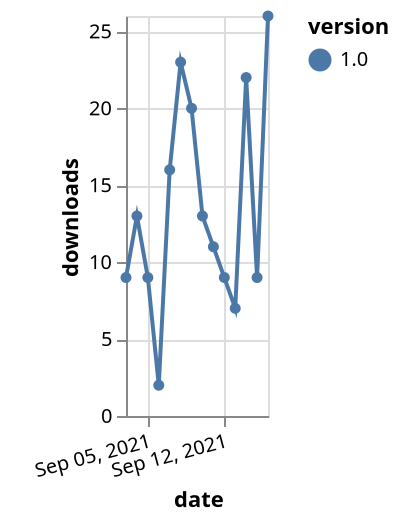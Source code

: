 {"$schema": "https://vega.github.io/schema/vega-lite/v5.json", "description": "A simple bar chart with embedded data.", "data": {"values": [{"date": "2021-09-03", "total": 20463, "delta": 9, "version": "1.0"}, {"date": "2021-09-04", "total": 20476, "delta": 13, "version": "1.0"}, {"date": "2021-09-05", "total": 20485, "delta": 9, "version": "1.0"}, {"date": "2021-09-06", "total": 20487, "delta": 2, "version": "1.0"}, {"date": "2021-09-07", "total": 20503, "delta": 16, "version": "1.0"}, {"date": "2021-09-08", "total": 20526, "delta": 23, "version": "1.0"}, {"date": "2021-09-09", "total": 20546, "delta": 20, "version": "1.0"}, {"date": "2021-09-10", "total": 20559, "delta": 13, "version": "1.0"}, {"date": "2021-09-11", "total": 20570, "delta": 11, "version": "1.0"}, {"date": "2021-09-12", "total": 20579, "delta": 9, "version": "1.0"}, {"date": "2021-09-13", "total": 20586, "delta": 7, "version": "1.0"}, {"date": "2021-09-14", "total": 20608, "delta": 22, "version": "1.0"}, {"date": "2021-09-15", "total": 20617, "delta": 9, "version": "1.0"}, {"date": "2021-09-16", "total": 20643, "delta": 26, "version": "1.0"}]}, "width": "container", "mark": {"type": "line", "point": {"filled": true}}, "encoding": {"x": {"field": "date", "type": "temporal", "timeUnit": "yearmonthdate", "title": "date", "axis": {"labelAngle": -15}}, "y": {"field": "delta", "type": "quantitative", "title": "downloads"}, "color": {"field": "version", "type": "nominal"}, "tooltip": {"field": "delta"}}}